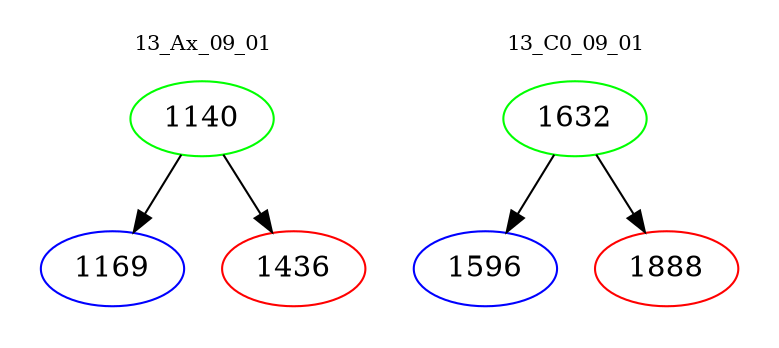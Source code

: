 digraph{
subgraph cluster_0 {
color = white
label = "13_Ax_09_01";
fontsize=10;
T0_1140 [label="1140", color="green"]
T0_1140 -> T0_1169 [color="black"]
T0_1169 [label="1169", color="blue"]
T0_1140 -> T0_1436 [color="black"]
T0_1436 [label="1436", color="red"]
}
subgraph cluster_1 {
color = white
label = "13_C0_09_01";
fontsize=10;
T1_1632 [label="1632", color="green"]
T1_1632 -> T1_1596 [color="black"]
T1_1596 [label="1596", color="blue"]
T1_1632 -> T1_1888 [color="black"]
T1_1888 [label="1888", color="red"]
}
}
